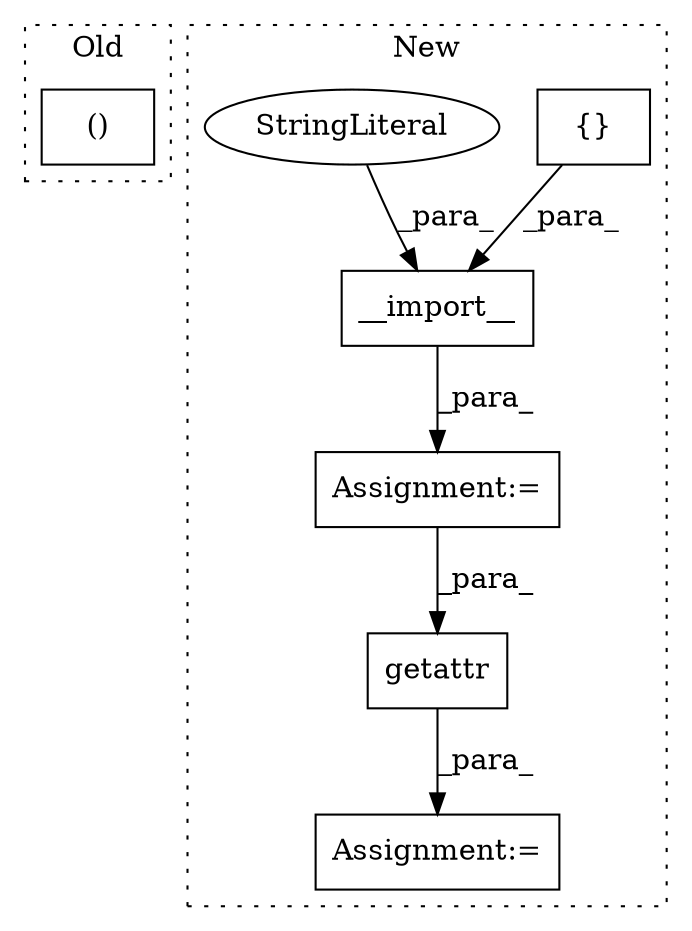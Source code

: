 digraph G {
subgraph cluster0 {
1 [label="()" a="106" s="4009" l="99" shape="box"];
label = "Old";
style="dotted";
}
subgraph cluster1 {
2 [label="__import__" a="32" s="4173,4254" l="11,1" shape="box"];
3 [label="Assignment:=" a="7" s="4172" l="1" shape="box"];
4 [label="getattr" a="32" s="4273,4328" l="8,1" shape="box"];
5 [label="Assignment:=" a="7" s="4423" l="8" shape="box"];
6 [label="{}" a="4" s="4212,4253" l="1,1" shape="box"];
7 [label="StringLiteral" a="45" s="4184" l="18" shape="ellipse"];
label = "New";
style="dotted";
}
2 -> 3 [label="_para_"];
3 -> 4 [label="_para_"];
4 -> 5 [label="_para_"];
6 -> 2 [label="_para_"];
7 -> 2 [label="_para_"];
}